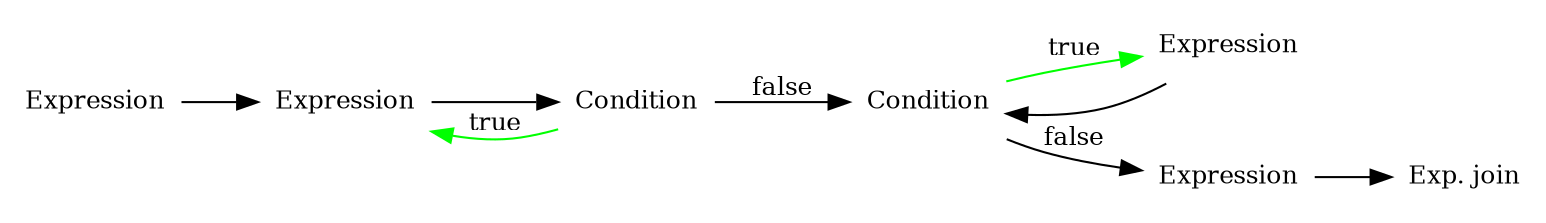 digraph G {
   rankdir = LR
   ordering = in

   overlap = false
   graph [fontsize = 12]
   edge [fontsize = 12]
   node [shape = plaintext fontsize = 12]

   node_0 [ label = "Expression" ]
   node_0 -> node_3
   node_3 [ label = "Expression" ]
   node_3 -> node_6
   node_6 [ label = "Condition" ]
   node_6 -> node_3 [ label = "true" color = green ]
   node_6 -> node_11 [ label = "false" ]
   node_11 [ label = "Condition" ]
   node_11 -> node_16 [ label = "true" color = green ]
   node_11 -> node_19 [ label = "false" ]
   node_16 [ label = "Expression" ]
   node_16 -> node_11 [ label = " " ]
   node_19 [ label = "Expression" ]
   node_19 -> node_22
   node_22 [ label = "Exp. join" ]
}
